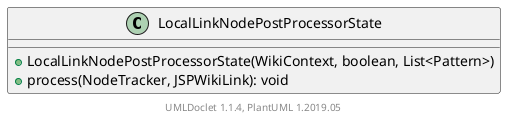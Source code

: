 @startuml

    class LocalLinkNodePostProcessorState [[LocalLinkNodePostProcessorState.html]] {
        +LocalLinkNodePostProcessorState(WikiContext, boolean, List<Pattern>)
        +process(NodeTracker, JSPWikiLink): void
    }


    center footer UMLDoclet 1.1.4, PlantUML 1.2019.05
@enduml
